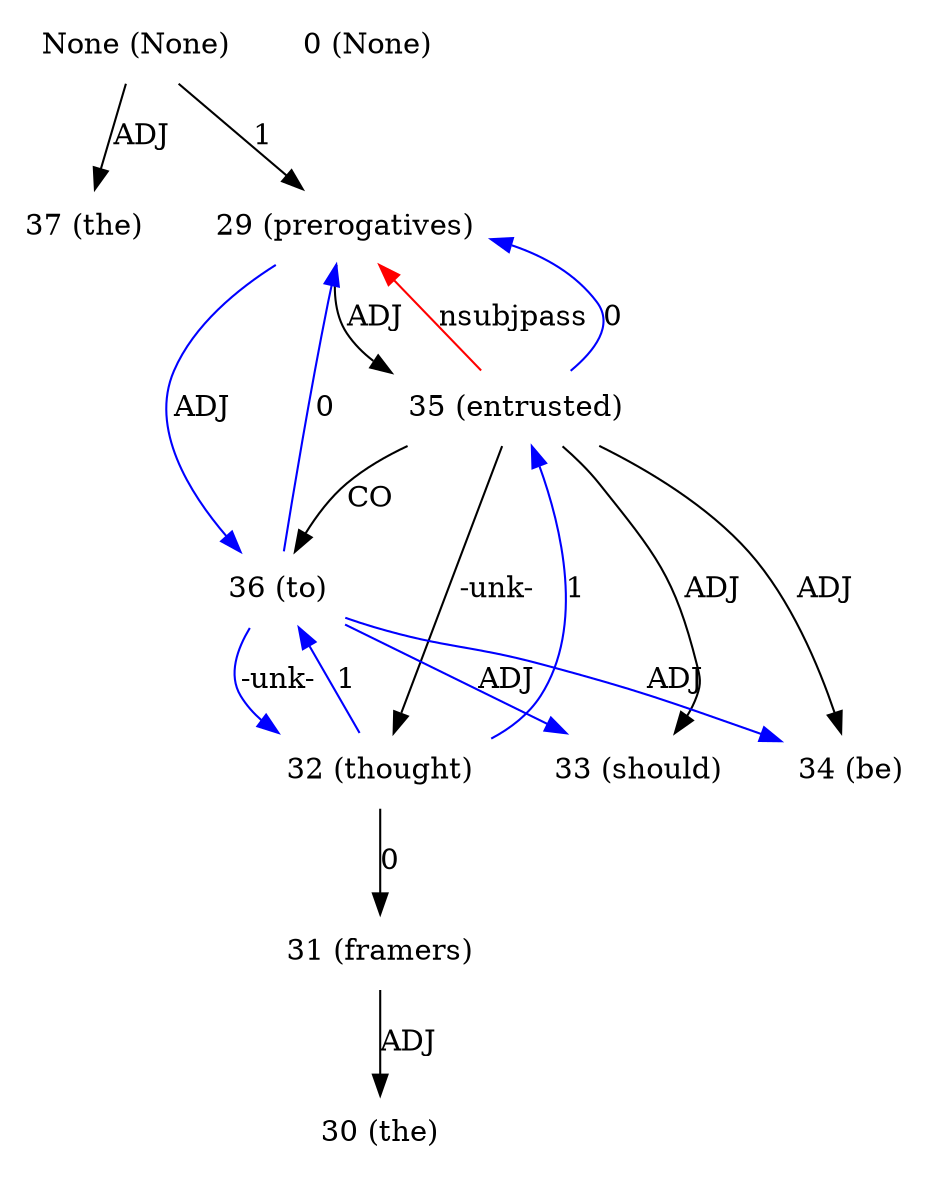 digraph G{
edge [dir=forward]
node [shape=plaintext]

None [label="None (None)"]
None -> 37 [label="ADJ"]
None [label="None (None)"]
None -> 29 [label="1"]
0 [label="0 (None)"]
29 [label="29 (prerogatives)"]
29 -> 35 [label="ADJ"]
29 -> 36 [label="ADJ", color="blue"]
35 -> 29 [label="nsubjpass", color="red"]
30 [label="30 (the)"]
31 [label="31 (framers)"]
31 -> 30 [label="ADJ"]
32 [label="32 (thought)"]
32 -> 35 [label="1", color="blue"]
32 -> 36 [label="1", color="blue"]
32 -> 31 [label="0"]
33 [label="33 (should)"]
34 [label="34 (be)"]
35 [label="35 (entrusted)"]
35 -> 36 [label="CO"]
35 -> 32 [label="-unk-"]
35 -> 33 [label="ADJ"]
35 -> 34 [label="ADJ"]
35 -> 29 [label="0", color="blue"]
36 [label="36 (to)"]
36 -> 32 [label="-unk-", color="blue"]
36 -> 33 [label="ADJ", color="blue"]
36 -> 34 [label="ADJ", color="blue"]
36 -> 29 [label="0", color="blue"]
37 [label="37 (the)"]
}
